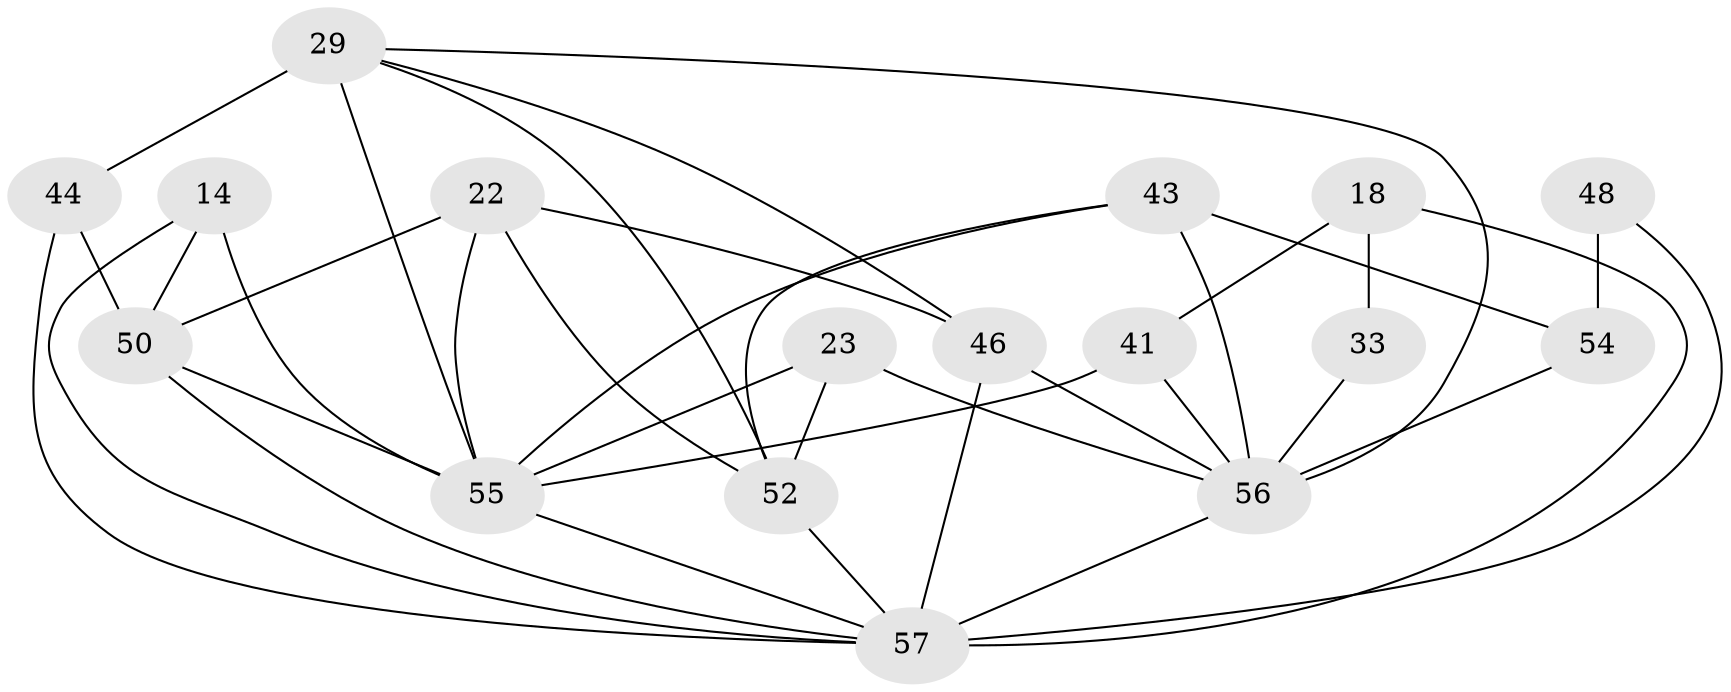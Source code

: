 // original degree distribution, {4: 0.22807017543859648, 2: 0.17543859649122806, 3: 0.2631578947368421, 6: 0.12280701754385964, 5: 0.14035087719298245, 7: 0.05263157894736842, 8: 0.017543859649122806}
// Generated by graph-tools (version 1.1) at 2025/52/03/04/25 21:52:32]
// undirected, 17 vertices, 37 edges
graph export_dot {
graph [start="1"]
  node [color=gray90,style=filled];
  14;
  18;
  22 [super="+12"];
  23 [super="+20"];
  29 [super="+27"];
  33;
  41 [super="+31"];
  43 [super="+9+32+40"];
  44;
  46 [super="+15"];
  48 [super="+21"];
  50 [super="+8+16"];
  52 [super="+51"];
  54;
  55 [super="+35+37+28"];
  56 [super="+1+49+53+39"];
  57 [super="+6+30+45+24"];
  14 -- 50 [weight=2];
  14 -- 57;
  14 -- 55 [weight=3];
  18 -- 33;
  18 -- 41;
  18 -- 57 [weight=2];
  22 -- 46;
  22 -- 50;
  22 -- 52 [weight=2];
  22 -- 55 [weight=2];
  23 -- 55;
  23 -- 52;
  23 -- 56;
  29 -- 44;
  29 -- 46 [weight=3];
  29 -- 52;
  29 -- 55 [weight=5];
  29 -- 56;
  33 -- 56;
  41 -- 56;
  41 -- 55 [weight=2];
  43 -- 54;
  43 -- 55 [weight=5];
  43 -- 52;
  43 -- 56 [weight=5];
  44 -- 50;
  44 -- 57;
  46 -- 57;
  46 -- 56;
  48 -- 54 [weight=2];
  48 -- 57;
  50 -- 55;
  50 -- 57;
  52 -- 57 [weight=3];
  54 -- 56 [weight=3];
  55 -- 57 [weight=4];
  56 -- 57 [weight=6];
}
